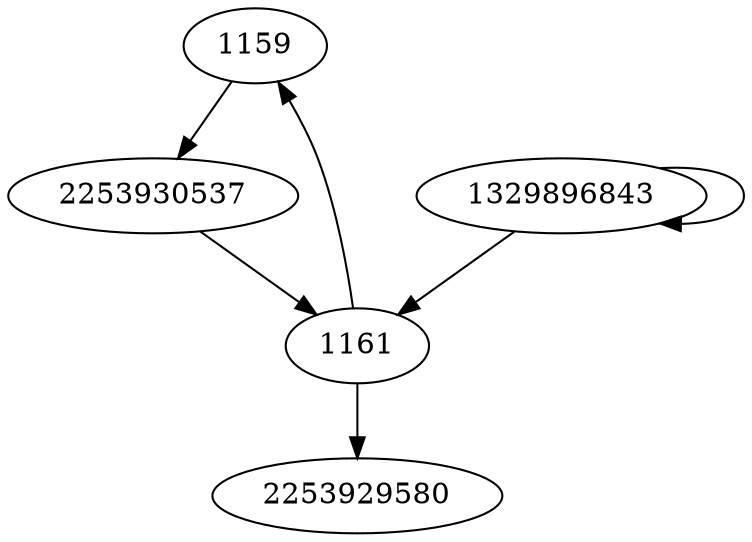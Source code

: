 digraph  {
1159;
2253930537;
1161;
1329896843;
2253929580;
1159 -> 2253930537;
2253930537 -> 1161;
1161 -> 2253929580;
1161 -> 1159;
1329896843 -> 1161;
1329896843 -> 1329896843;
}
